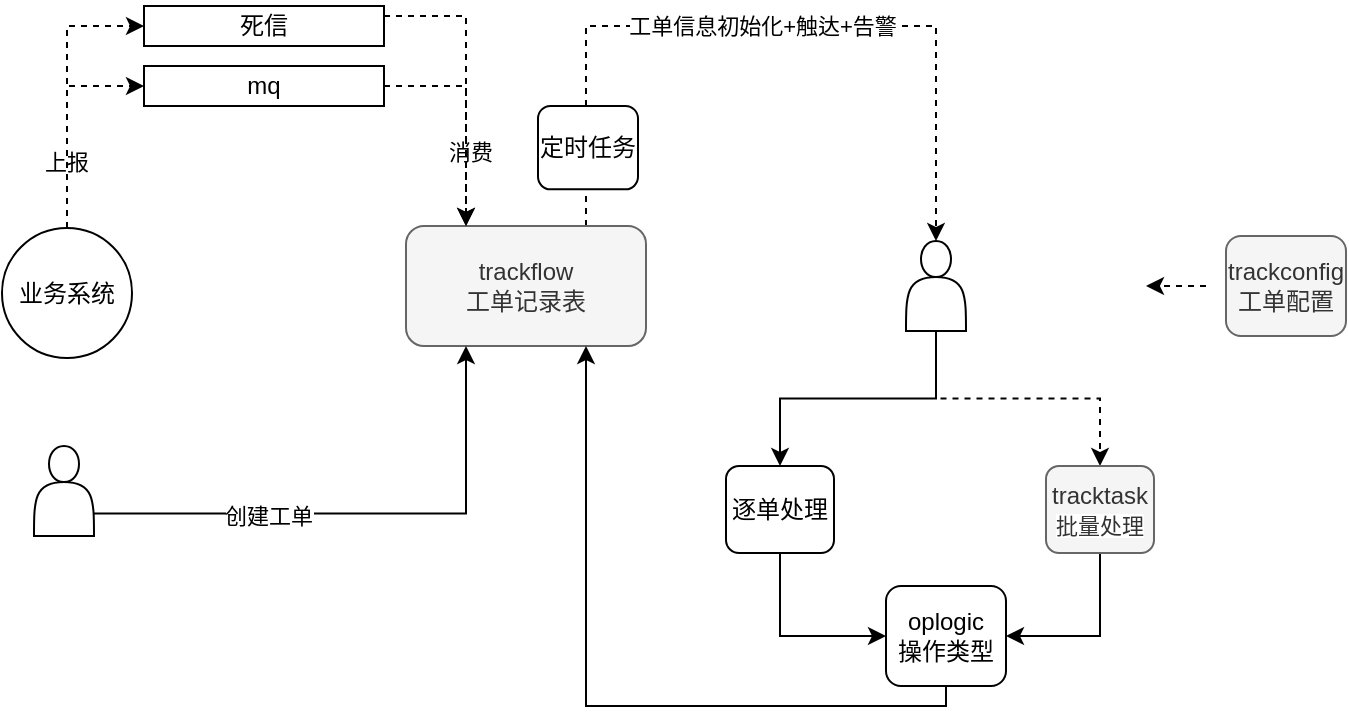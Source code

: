 <mxfile version="20.5.3" type="github">
  <diagram id="4vUD-eFAPrxCVfN6HzS1" name="第 1 页">
    <mxGraphModel dx="981" dy="548" grid="1" gridSize="10" guides="1" tooltips="1" connect="1" arrows="1" fold="1" page="1" pageScale="1" pageWidth="827" pageHeight="1169" math="0" shadow="0">
      <root>
        <mxCell id="0" />
        <mxCell id="1" parent="0" />
        <mxCell id="TutCl6MzEEco9euTKRxC-42" style="edgeStyle=orthogonalEdgeStyle;rounded=0;orthogonalLoop=1;jettySize=auto;html=1;exitX=0.75;exitY=0;exitDx=0;exitDy=0;entryX=0.5;entryY=0;entryDx=0;entryDy=0;dashed=1;strokeColor=default;" edge="1" parent="1" source="TutCl6MzEEco9euTKRxC-1" target="TutCl6MzEEco9euTKRxC-16">
          <mxGeometry relative="1" as="geometry">
            <Array as="points">
              <mxPoint x="590" y="50" />
              <mxPoint x="765" y="50" />
            </Array>
          </mxGeometry>
        </mxCell>
        <mxCell id="TutCl6MzEEco9euTKRxC-44" value="工单信息初始化+触达+告警" style="edgeLabel;html=1;align=center;verticalAlign=middle;resizable=0;points=[];" vertex="1" connectable="0" parent="TutCl6MzEEco9euTKRxC-42">
          <mxGeometry x="-0.221" y="1" relative="1" as="geometry">
            <mxPoint x="39" y="1" as="offset" />
          </mxGeometry>
        </mxCell>
        <mxCell id="TutCl6MzEEco9euTKRxC-1" value="trackflow&lt;br&gt;工单记录表" style="rounded=1;whiteSpace=wrap;html=1;fillColor=#f5f5f5;fontColor=#333333;strokeColor=#666666;" vertex="1" parent="1">
          <mxGeometry x="500" y="150" width="120" height="60" as="geometry" />
        </mxCell>
        <mxCell id="TutCl6MzEEco9euTKRxC-9" style="edgeStyle=orthogonalEdgeStyle;rounded=0;orthogonalLoop=1;jettySize=auto;html=1;exitX=0.5;exitY=0;exitDx=0;exitDy=0;entryX=0;entryY=0.5;entryDx=0;entryDy=0;dashed=1;" edge="1" parent="1" source="TutCl6MzEEco9euTKRxC-2" target="TutCl6MzEEco9euTKRxC-5">
          <mxGeometry relative="1" as="geometry" />
        </mxCell>
        <mxCell id="TutCl6MzEEco9euTKRxC-13" value="上报" style="edgeLabel;html=1;align=center;verticalAlign=middle;resizable=0;points=[];" vertex="1" connectable="0" parent="TutCl6MzEEco9euTKRxC-9">
          <mxGeometry x="-0.398" y="1" relative="1" as="geometry">
            <mxPoint as="offset" />
          </mxGeometry>
        </mxCell>
        <mxCell id="TutCl6MzEEco9euTKRxC-39" style="edgeStyle=orthogonalEdgeStyle;rounded=0;orthogonalLoop=1;jettySize=auto;html=1;exitX=0.5;exitY=0;exitDx=0;exitDy=0;entryX=0;entryY=0.5;entryDx=0;entryDy=0;dashed=1;strokeColor=default;" edge="1" parent="1" source="TutCl6MzEEco9euTKRxC-2" target="TutCl6MzEEco9euTKRxC-37">
          <mxGeometry relative="1" as="geometry" />
        </mxCell>
        <mxCell id="TutCl6MzEEco9euTKRxC-2" value="业务系统" style="ellipse;whiteSpace=wrap;html=1;aspect=fixed;" vertex="1" parent="1">
          <mxGeometry x="298" y="151" width="65" height="65" as="geometry" />
        </mxCell>
        <mxCell id="TutCl6MzEEco9euTKRxC-11" style="edgeStyle=orthogonalEdgeStyle;rounded=0;orthogonalLoop=1;jettySize=auto;html=1;exitX=1;exitY=0.75;exitDx=0;exitDy=0;entryX=0.25;entryY=1;entryDx=0;entryDy=0;" edge="1" parent="1" source="TutCl6MzEEco9euTKRxC-15" target="TutCl6MzEEco9euTKRxC-1">
          <mxGeometry relative="1" as="geometry">
            <mxPoint x="280" y="300" as="sourcePoint" />
          </mxGeometry>
        </mxCell>
        <mxCell id="TutCl6MzEEco9euTKRxC-14" value="创建工单" style="edgeLabel;html=1;align=center;verticalAlign=middle;resizable=0;points=[];" vertex="1" connectable="0" parent="TutCl6MzEEco9euTKRxC-11">
          <mxGeometry x="-0.356" y="-1" relative="1" as="geometry">
            <mxPoint as="offset" />
          </mxGeometry>
        </mxCell>
        <mxCell id="TutCl6MzEEco9euTKRxC-5" value="mq" style="rounded=0;whiteSpace=wrap;html=1;" vertex="1" parent="1">
          <mxGeometry x="369" y="70" width="120" height="20" as="geometry" />
        </mxCell>
        <mxCell id="TutCl6MzEEco9euTKRxC-10" style="edgeStyle=orthogonalEdgeStyle;rounded=0;orthogonalLoop=1;jettySize=auto;html=1;exitX=1;exitY=0.5;exitDx=0;exitDy=0;strokeColor=default;dashed=1;entryX=0.25;entryY=0;entryDx=0;entryDy=0;" edge="1" parent="1" source="TutCl6MzEEco9euTKRxC-5" target="TutCl6MzEEco9euTKRxC-1">
          <mxGeometry relative="1" as="geometry">
            <mxPoint x="474" y="45.0" as="sourcePoint" />
          </mxGeometry>
        </mxCell>
        <mxCell id="TutCl6MzEEco9euTKRxC-12" value="消费" style="edgeLabel;html=1;align=center;verticalAlign=middle;resizable=0;points=[];" vertex="1" connectable="0" parent="TutCl6MzEEco9euTKRxC-10">
          <mxGeometry x="0.33" y="2" relative="1" as="geometry">
            <mxPoint as="offset" />
          </mxGeometry>
        </mxCell>
        <mxCell id="TutCl6MzEEco9euTKRxC-15" value="" style="shape=actor;whiteSpace=wrap;html=1;" vertex="1" parent="1">
          <mxGeometry x="314" y="260" width="30" height="45" as="geometry" />
        </mxCell>
        <mxCell id="TutCl6MzEEco9euTKRxC-22" style="edgeStyle=orthogonalEdgeStyle;rounded=0;orthogonalLoop=1;jettySize=auto;html=1;exitX=0.5;exitY=1;exitDx=0;exitDy=0;entryX=0.5;entryY=0;entryDx=0;entryDy=0;dashed=1;" edge="1" parent="1" source="TutCl6MzEEco9euTKRxC-16" target="TutCl6MzEEco9euTKRxC-21">
          <mxGeometry relative="1" as="geometry" />
        </mxCell>
        <mxCell id="TutCl6MzEEco9euTKRxC-32" style="edgeStyle=orthogonalEdgeStyle;rounded=0;orthogonalLoop=1;jettySize=auto;html=1;exitX=0.5;exitY=1;exitDx=0;exitDy=0;entryX=0.5;entryY=0;entryDx=0;entryDy=0;strokeColor=default;" edge="1" parent="1" source="TutCl6MzEEco9euTKRxC-16" target="TutCl6MzEEco9euTKRxC-31">
          <mxGeometry relative="1" as="geometry" />
        </mxCell>
        <mxCell id="TutCl6MzEEco9euTKRxC-16" value="" style="shape=actor;whiteSpace=wrap;html=1;" vertex="1" parent="1">
          <mxGeometry x="750" y="157.5" width="30" height="45" as="geometry" />
        </mxCell>
        <mxCell id="TutCl6MzEEco9euTKRxC-30" style="edgeStyle=orthogonalEdgeStyle;rounded=0;orthogonalLoop=1;jettySize=auto;html=1;exitX=0.5;exitY=1;exitDx=0;exitDy=0;strokeColor=default;entryX=1;entryY=0.5;entryDx=0;entryDy=0;" edge="1" parent="1" source="TutCl6MzEEco9euTKRxC-21" target="TutCl6MzEEco9euTKRxC-27">
          <mxGeometry relative="1" as="geometry" />
        </mxCell>
        <mxCell id="TutCl6MzEEco9euTKRxC-21" value="tracktask&lt;br&gt;&lt;span style=&quot;font-size: 11px; background-color: rgb(255, 255, 255);&quot;&gt;批量处理&lt;/span&gt;" style="rounded=1;whiteSpace=wrap;html=1;fillColor=#f5f5f5;fontColor=#333333;strokeColor=#666666;" vertex="1" parent="1">
          <mxGeometry x="820" y="270" width="54" height="43.5" as="geometry" />
        </mxCell>
        <mxCell id="TutCl6MzEEco9euTKRxC-35" style="edgeStyle=orthogonalEdgeStyle;rounded=0;orthogonalLoop=1;jettySize=auto;html=1;exitX=0.5;exitY=1;exitDx=0;exitDy=0;entryX=0.75;entryY=1;entryDx=0;entryDy=0;strokeColor=default;" edge="1" parent="1" source="TutCl6MzEEco9euTKRxC-27" target="TutCl6MzEEco9euTKRxC-1">
          <mxGeometry relative="1" as="geometry">
            <Array as="points">
              <mxPoint x="770" y="390" />
              <mxPoint x="590" y="390" />
            </Array>
          </mxGeometry>
        </mxCell>
        <mxCell id="TutCl6MzEEco9euTKRxC-27" value="oplogic&lt;br&gt;操作类型" style="rounded=1;whiteSpace=wrap;html=1;" vertex="1" parent="1">
          <mxGeometry x="740" y="330" width="60" height="50" as="geometry" />
        </mxCell>
        <mxCell id="TutCl6MzEEco9euTKRxC-33" style="edgeStyle=orthogonalEdgeStyle;rounded=0;orthogonalLoop=1;jettySize=auto;html=1;exitX=0.5;exitY=1;exitDx=0;exitDy=0;entryX=0;entryY=0.5;entryDx=0;entryDy=0;strokeColor=default;" edge="1" parent="1" source="TutCl6MzEEco9euTKRxC-31" target="TutCl6MzEEco9euTKRxC-27">
          <mxGeometry relative="1" as="geometry" />
        </mxCell>
        <mxCell id="TutCl6MzEEco9euTKRxC-31" value="逐单处理" style="rounded=1;whiteSpace=wrap;html=1;" vertex="1" parent="1">
          <mxGeometry x="660" y="270" width="54" height="43.5" as="geometry" />
        </mxCell>
        <mxCell id="TutCl6MzEEco9euTKRxC-36" value="trackconfig&lt;br&gt;工单配置" style="rounded=1;whiteSpace=wrap;html=1;fillColor=#f5f5f5;fontColor=#333333;strokeColor=#666666;" vertex="1" parent="1">
          <mxGeometry x="910" y="155" width="60" height="50" as="geometry" />
        </mxCell>
        <mxCell id="TutCl6MzEEco9euTKRxC-38" style="edgeStyle=orthogonalEdgeStyle;rounded=0;orthogonalLoop=1;jettySize=auto;html=1;exitX=1;exitY=0.25;exitDx=0;exitDy=0;entryX=0.25;entryY=0;entryDx=0;entryDy=0;strokeColor=default;dashed=1;" edge="1" parent="1" source="TutCl6MzEEco9euTKRxC-37" target="TutCl6MzEEco9euTKRxC-1">
          <mxGeometry relative="1" as="geometry" />
        </mxCell>
        <mxCell id="TutCl6MzEEco9euTKRxC-37" value="死信" style="rounded=0;whiteSpace=wrap;html=1;" vertex="1" parent="1">
          <mxGeometry x="369" y="40" width="120" height="20" as="geometry" />
        </mxCell>
        <mxCell id="TutCl6MzEEco9euTKRxC-41" value="" style="endArrow=classic;html=1;rounded=0;dashed=1;strokeColor=default;" edge="1" parent="1">
          <mxGeometry width="50" height="50" relative="1" as="geometry">
            <mxPoint x="900" y="180" as="sourcePoint" />
            <mxPoint x="870" y="180" as="targetPoint" />
          </mxGeometry>
        </mxCell>
        <mxCell id="TutCl6MzEEco9euTKRxC-43" value="定时任务" style="rounded=1;whiteSpace=wrap;html=1;" vertex="1" parent="1">
          <mxGeometry x="566" y="90" width="50" height="41.67" as="geometry" />
        </mxCell>
      </root>
    </mxGraphModel>
  </diagram>
</mxfile>
